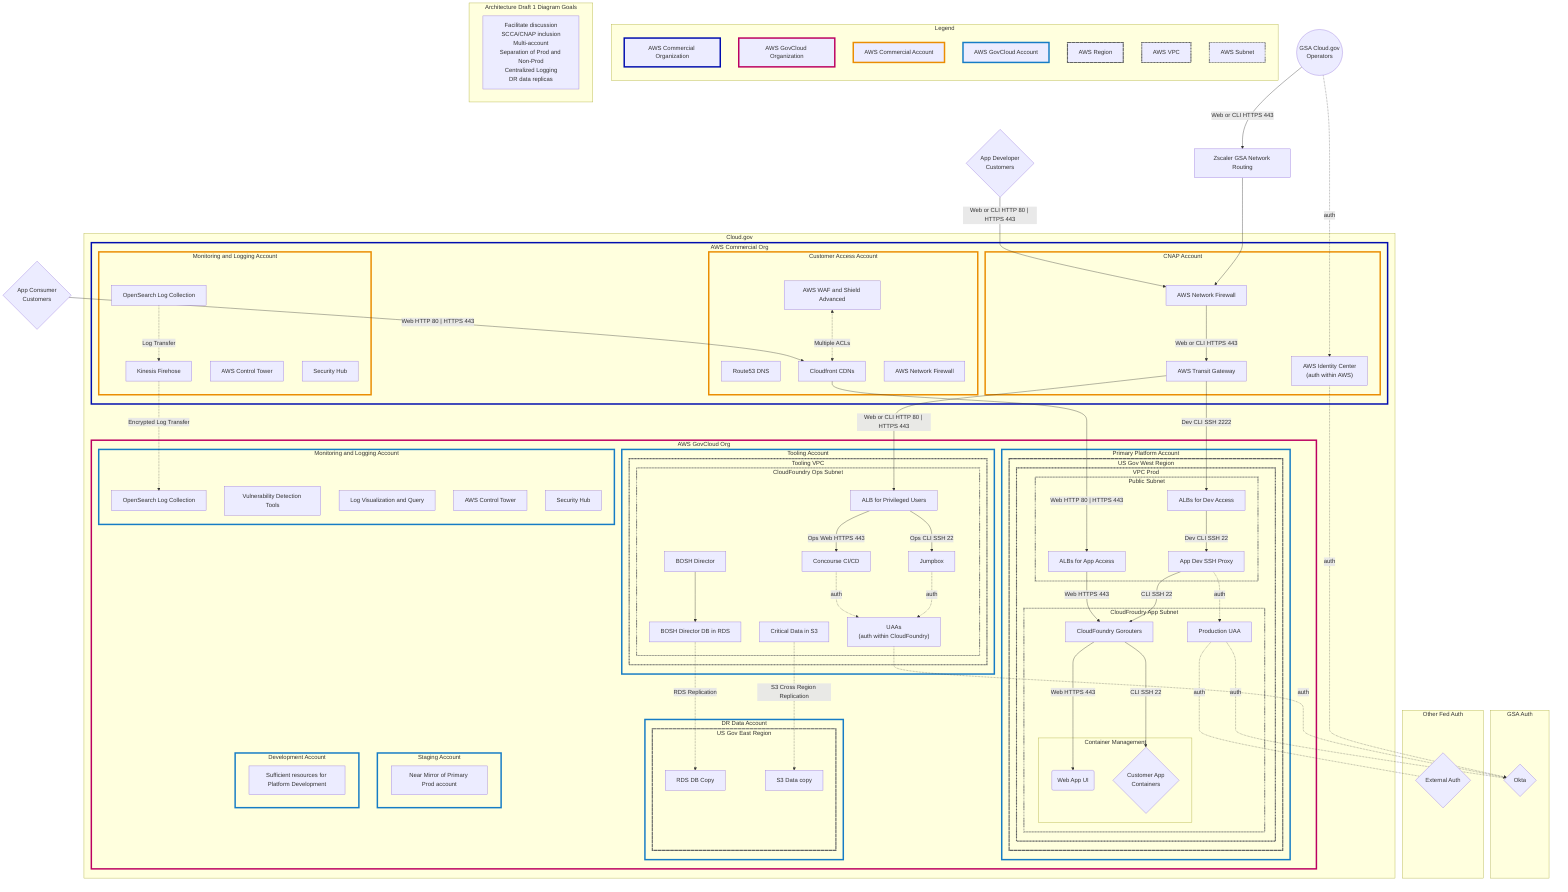 %%title: High Level Overview Network Detail

flowchart TD

%%style
classDef govAcctStyle stroke:#167CC5,stroke-width:4px
classDef comAcctStyle stroke:#ea8d02,stroke-width:4px
classDef govOrgStyle stroke:#bc0061,stroke-width:4px
classDef comOrgStyle stroke:#010daf,stroke-width:4px
classDef vpcStyle stroke:#616363,stroke-width:3px,stroke-dasharray: 3 1
classDef regionStyle stroke:#616363,stroke-width:3px,stroke-dasharray: 10 1
classDef subnetStyle stroke:#616363,stroke-width:3px,stroke-dasharray: 1 1

%%External entities or services
appconsumer{App Consumer<br>Customers}
appdeveloper{App Developer<br>Customers}
operators((GSA Cloud.gov<br>Operators))
zscaler[Zscaler GSA Network Routing]
subgraph gsaauth [GSA Auth]
  gsaokta{Okta}
end
subgraph Other Fed Auth
  extauth{External Auth}
end

%%Accreditation boundary
subgraph cgAccd [Cloud.gov]
  subgraph awsComOrg [AWS Commercial Org]

    subgraph cnapAcct [CNAP Account]
      transit[AWS Transit Gateway]
      advfirewall[AWS Network Firewall]
      identitycentercom["AWS Identity Center<br>(auth within AWS)"]
    end
    class cnapAcct comAcctStyle

    subgraph cusAccAcct [Customer Access Account]
      route53[Route53 DNS]
      cloudfront[Cloudfront CDNs]
      wafShield[AWS WAF and Shield Advanced]
      webNetFirewall[AWS Network Firewall]
    end
    class cusAccAcct comAcctStyle

    subgraph govLogCollAcct [Monitoring and Logging Account]
      kinesisfirehose[Kinesis Firehose]
      logollectioncom[OpenSearch Log Collection]
      comContTwr[AWS Control Tower]
      comSecHub[Security Hub]
    end
    class govLogCollAcct comAcctStyle

  end
  class awsComOrg comOrgStyle

  subgraph awsGovOrg [AWS GovCloud Org]
      subgraph priPlatAcct [Primary Platform Account]
        subgraph usGovWestRegion[US Gov West Region]

          subgraph vpcProd1 [VPC Prod]

              subgraph pubSubnet1 [Public Subnet]
                appalbs[ALBs for App Access]
                devalbs[ALBs for Dev Access]
                sshproxy[App Dev SSH Proxy]
              end
              class pubSubnet1 subnetStyle

              subgraph cfAppSubnet [CloudFroudry App Subnet]
              gorouter[CloudFoundry Gorouters]
              prodUaa[Production UAA]
                subgraph diego[Container Management]
                  diegoCell(Web App UI)
                  customerApp1{Customer App<br>Containers}
                end
              end
              class cfAppSubnet subnetStyle

          end
          class vpcProd1 vpcStyle

        end
      class usGovWestRegion regionStyle


    end
    class priPlatAcct govAcctStyle

    subgraph drDataAcct [DR Data Account]
        subgraph usGovEastRegion[US Gov East Region]
          replicatedRDS[RDS DB Copy]
          replicatedS3[S3 Data copy]
        end
        class usGovEastRegion regionStyle
    end
    class drDataAcct govAcctStyle

    subgraph govStageAcct [Staging Account]
        preprod[Near Mirror of Primary Prod account]
    end
    class govStageAcct govAcctStyle

    subgraph govDevAcct [Development Account]
        dev[Sufficient resources for Platform Development]
    end
    class govDevAcct govAcctStyle

    subgraph govToolAcct [Tooling Account<br>aka Hub]
      subgraph toolVPC [Tooling VPC]
              subgraph cfOpsSubnet [CloudFoundry Ops Subnet]
              privalb[ALB for Privileged Users]
              uaa["UAAs<br>(auth within CloudFoundry)"]
              jumpbox[Jumpbox]
              concourse[Concourse CI/CD]
              BOSH[BOSH Director]
              boshDB[BOSH Director DB in RDS]
              s3CritData[Critical Data in S3]
              end
              class cfOpsSubnet subnetStyle
      end
      class toolVPC vpcStyle
    end
    class govToolAcct govAcctStyle

    subgraph govMonAcct [Monitoring and Logging Account]
      logollectiongov[OpenSearch Log Collection]
      vulndetect[Vulnerability Detection Tools]
      logviz[Log Visualization and Query]
      govContTwr[AWS Control Tower]
      govSecHub[Security Hub]
    end
    class govMonAcct govAcctStyle

  end
  class awsGovOrg govOrgStyle

end

%%Connections
wafShield <-.Multiple ACLs.-> cloudfront
cloudfront -- Web HTTP 80 | HTTPS 443 --> appalbs
appconsumer -- Web HTTP 80 | HTTPS 443 --> cloudfront
jumpbox -.auth.-> uaa
concourse -.auth.-> uaa
privalb -- Ops CLI SSH 22 --> jumpbox
privalb -- Ops Web HTTPS 443 --> concourse
transit -- Dev CLI SSH 2222 --> devalbs
devalbs -- Dev CLI SSH 22 --> sshproxy
sshproxy-.auth.-> prodUaa
prodUaa -.auth.- extauth & gsaokta
sshproxy -- CLI SSH 22 --> gorouter
operators -- Web or CLI HTTPS 443 --> zscaler --> advfirewall
advfirewall -- Web or CLI HTTPS 443 --> transit
transit -- Web or CLI HTTP 80 | HTTPS 443 --> privalb
appdeveloper -- Web or CLI HTTP 80 | HTTPS 443 --> advfirewall
appalbs -- Web HTTPS 443 --> gorouter
gorouter -- Web HTTPS 443 --> diegoCell
gorouter -- CLI SSH 22 --> customerApp1
kinesisfirehose -.Encrypted Log Transfer.-> logollectiongov
uaa -.auth.-> gsaokta
logollectioncom -.Log Transfer.->kinesisfirehose
operators -.auth.-> identitycentercom
identitycentercom -.auth.-> gsaokta
BOSH --> boshDB
boshDB -.RDS Replication.-> replicatedRDS
s3CritData -.S3 Cross Region Replication.-> replicatedS3
%%Connections below commented until later, maybe needs dedicated diagram
%%Messes up the entire digram if shown currently
%%govToolAcct .-> govDevAcct & govStageAcct & priPlatAcct

%%Legend
  subgraph Legend
    direction TB
    legend_CommOrg[AWS Commercial Organization]:::comOrgStyle
    legend_GovOrg[AWS GovCloud Organization]:::govOrgStyle
    legend_CommAcct[AWS Commercial Account]:::comAcctStyle
    legend_GovAcct[AWS GovCloud Account]:::govAcctStyle
    legend_region[AWS Region]:::regionStyle
    legend_vpc[AWS VPC]:::vpcStyle
    legend_subnet[AWS Subnet]:::subnetStyle
  end

%%Goals
  subgraph Architecture Draft 1 Diagram Goals
    textbox[Facilitate discussion<br>SCCA/CNAP inclusion<br>Multi-account<br>Separation of Prod and Non-Prod<br>Centralized Logging<br>DR data replicas]
  end
